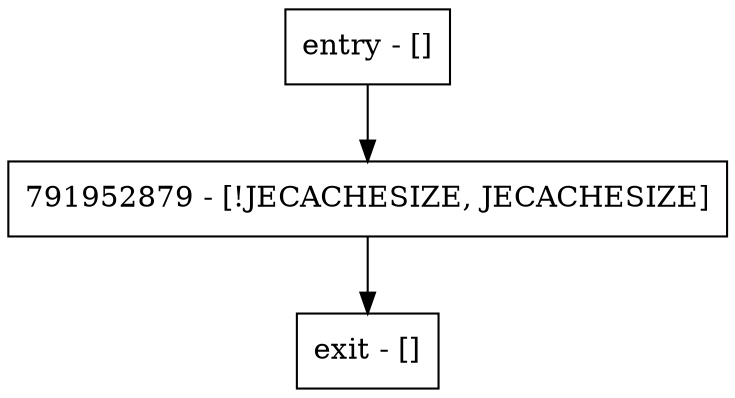 digraph add {
node [shape=record];
entry [label="entry - []"];
exit [label="exit - []"];
791952879 [label="791952879 - [!JECACHESIZE, JECACHESIZE]"];
entry;
exit;
entry -> 791952879;
791952879 -> exit;
}
